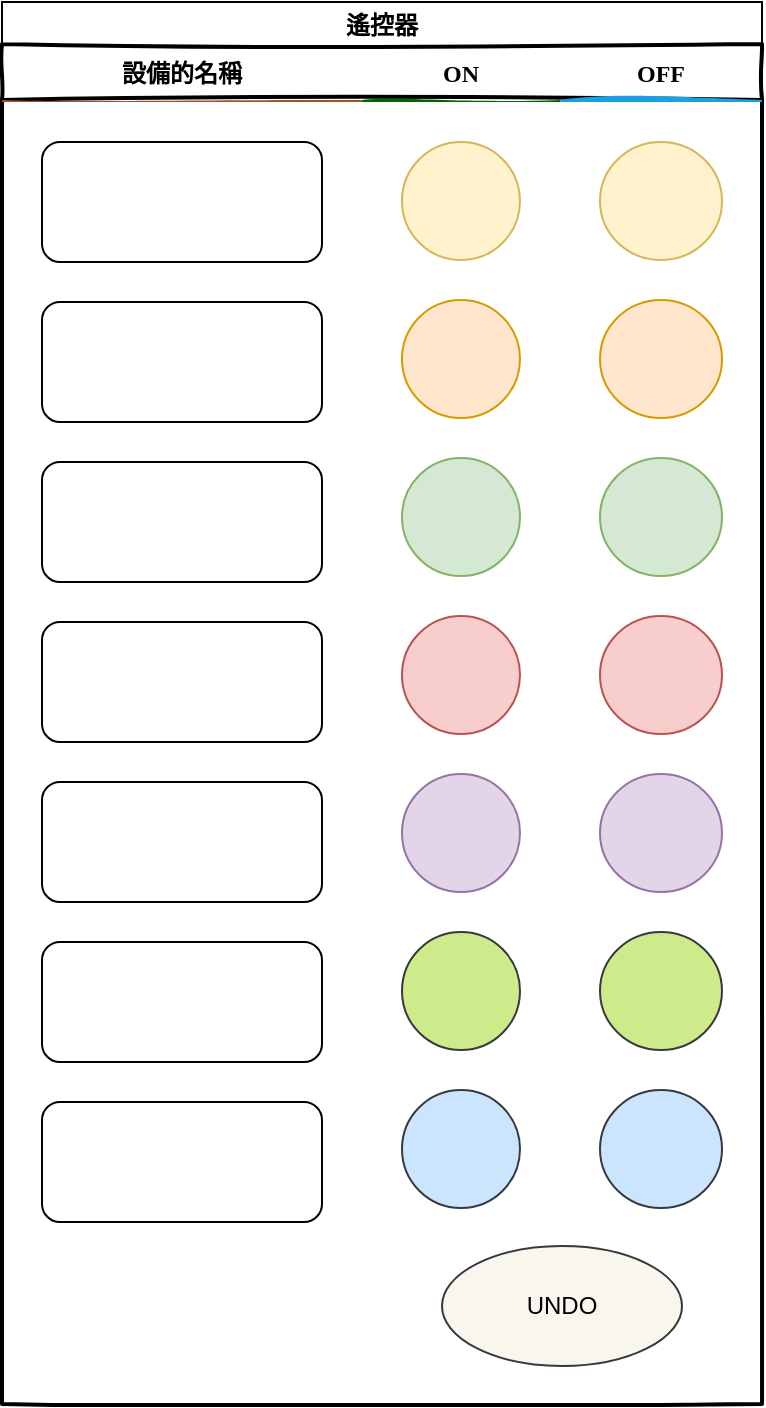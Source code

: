<mxfile version="24.0.4" type="device">
  <diagram id="wFE0QG_FPsp0jaGvCLVb" name="Page-1">
    <mxGraphModel dx="792" dy="1180" grid="1" gridSize="10" guides="1" tooltips="1" connect="1" arrows="1" fold="1" page="1" pageScale="1" pageWidth="850" pageHeight="1100" math="0" shadow="0">
      <root>
        <mxCell id="0" />
        <mxCell id="1" parent="0" />
        <mxCell id="IWNVrD0CwN1Z09WTIyt--16" value="遙控器" style="swimlane;whiteSpace=wrap;html=1;" vertex="1" parent="1">
          <mxGeometry x="40" y="69" width="380" height="701" as="geometry" />
        </mxCell>
        <mxCell id="_5mSTuPxr-ZiKRkBDSY7-1" value="" style="swimlane;fontStyle=2;childLayout=stackLayout;horizontal=1;startSize=28;horizontalStack=1;resizeParent=1;resizeParentMax=0;resizeLast=0;collapsible=0;marginBottom=0;swimlaneFillColor=none;fontFamily=Permanent Marker;fontSize=16;points=[];verticalAlign=top;stackBorder=0;resizable=1;strokeWidth=2;sketch=1;disableMultiStroke=1;" parent="1" vertex="1">
          <mxGeometry x="40" y="90" width="380" height="680" as="geometry" />
        </mxCell>
        <object label="設備的名稱" status="New" id="_5mSTuPxr-ZiKRkBDSY7-2">
          <mxCell style="swimlane;strokeWidth=2;fontFamily=Permanent Marker;html=0;startSize=1;verticalAlign=bottom;spacingBottom=5;points=[];childLayout=stackLayout;stackBorder=20;stackSpacing=20;resizeLast=0;resizeParent=1;horizontalStack=0;collapsible=0;sketch=1;strokeColor=none;fillStyle=solid;fillColor=#A0522D;" parent="_5mSTuPxr-ZiKRkBDSY7-1" vertex="1">
            <mxGeometry y="28" width="180" height="652" as="geometry" />
          </mxCell>
        </object>
        <mxCell id="IWNVrD0CwN1Z09WTIyt--1" value="" style="rounded=1;whiteSpace=wrap;html=1;" vertex="1" parent="_5mSTuPxr-ZiKRkBDSY7-2">
          <mxGeometry x="20" y="21" width="140" height="60" as="geometry" />
        </mxCell>
        <mxCell id="IWNVrD0CwN1Z09WTIyt--14" value="" style="rounded=1;whiteSpace=wrap;html=1;" vertex="1" parent="_5mSTuPxr-ZiKRkBDSY7-2">
          <mxGeometry x="20" y="101" width="140" height="60" as="geometry" />
        </mxCell>
        <mxCell id="IWNVrD0CwN1Z09WTIyt--3" value="" style="rounded=1;whiteSpace=wrap;html=1;" vertex="1" parent="_5mSTuPxr-ZiKRkBDSY7-2">
          <mxGeometry x="20" y="181" width="140" height="60" as="geometry" />
        </mxCell>
        <mxCell id="IWNVrD0CwN1Z09WTIyt--6" value="" style="rounded=1;whiteSpace=wrap;html=1;" vertex="1" parent="_5mSTuPxr-ZiKRkBDSY7-2">
          <mxGeometry x="20" y="261" width="140" height="60" as="geometry" />
        </mxCell>
        <mxCell id="IWNVrD0CwN1Z09WTIyt--7" value="" style="rounded=1;whiteSpace=wrap;html=1;" vertex="1" parent="_5mSTuPxr-ZiKRkBDSY7-2">
          <mxGeometry x="20" y="341" width="140" height="60" as="geometry" />
        </mxCell>
        <mxCell id="IWNVrD0CwN1Z09WTIyt--13" value="" style="rounded=1;whiteSpace=wrap;html=1;" vertex="1" parent="_5mSTuPxr-ZiKRkBDSY7-2">
          <mxGeometry x="20" y="421" width="140" height="60" as="geometry" />
        </mxCell>
        <mxCell id="IWNVrD0CwN1Z09WTIyt--15" value="" style="rounded=1;whiteSpace=wrap;html=1;" vertex="1" parent="_5mSTuPxr-ZiKRkBDSY7-2">
          <mxGeometry x="20" y="501" width="140" height="60" as="geometry" />
        </mxCell>
        <object label="ON" status="In progress" id="_5mSTuPxr-ZiKRkBDSY7-6">
          <mxCell style="swimlane;strokeWidth=2;fontFamily=Permanent Marker;html=0;startSize=1;verticalAlign=bottom;spacingBottom=5;points=[];childLayout=stackLayout;stackBorder=20;stackSpacing=20;resizeLast=0;resizeParent=1;horizontalStack=0;collapsible=0;sketch=1;strokeColor=none;fillStyle=solid;fillColor=#006600;" parent="_5mSTuPxr-ZiKRkBDSY7-1" vertex="1">
            <mxGeometry x="180" y="28" width="99" height="652" as="geometry" />
          </mxCell>
        </object>
        <mxCell id="IWNVrD0CwN1Z09WTIyt--18" value="" style="ellipse;whiteSpace=wrap;html=1;aspect=fixed;fillColor=#fff2cc;strokeColor=#d6b656;" vertex="1" parent="_5mSTuPxr-ZiKRkBDSY7-6">
          <mxGeometry x="20" y="21" width="59" height="59" as="geometry" />
        </mxCell>
        <mxCell id="IWNVrD0CwN1Z09WTIyt--22" value="" style="ellipse;whiteSpace=wrap;html=1;aspect=fixed;fillColor=#ffe6cc;strokeColor=#d79b00;" vertex="1" parent="_5mSTuPxr-ZiKRkBDSY7-6">
          <mxGeometry x="20" y="100" width="59" height="59" as="geometry" />
        </mxCell>
        <mxCell id="IWNVrD0CwN1Z09WTIyt--23" value="" style="ellipse;whiteSpace=wrap;html=1;aspect=fixed;fillColor=#d5e8d4;strokeColor=#82b366;" vertex="1" parent="_5mSTuPxr-ZiKRkBDSY7-6">
          <mxGeometry x="20" y="179" width="59" height="59" as="geometry" />
        </mxCell>
        <mxCell id="IWNVrD0CwN1Z09WTIyt--24" value="" style="ellipse;whiteSpace=wrap;html=1;aspect=fixed;fillColor=#f8cecc;strokeColor=#b85450;" vertex="1" parent="_5mSTuPxr-ZiKRkBDSY7-6">
          <mxGeometry x="20" y="258" width="59" height="59" as="geometry" />
        </mxCell>
        <mxCell id="IWNVrD0CwN1Z09WTIyt--25" value="" style="ellipse;whiteSpace=wrap;html=1;aspect=fixed;fillColor=#e1d5e7;strokeColor=#9673a6;" vertex="1" parent="_5mSTuPxr-ZiKRkBDSY7-6">
          <mxGeometry x="20" y="337" width="59" height="59" as="geometry" />
        </mxCell>
        <mxCell id="IWNVrD0CwN1Z09WTIyt--26" value="" style="ellipse;whiteSpace=wrap;html=1;aspect=fixed;fillColor=#cdeb8b;strokeColor=#36393d;" vertex="1" parent="_5mSTuPxr-ZiKRkBDSY7-6">
          <mxGeometry x="20" y="416" width="59" height="59" as="geometry" />
        </mxCell>
        <mxCell id="IWNVrD0CwN1Z09WTIyt--27" value="" style="ellipse;whiteSpace=wrap;html=1;aspect=fixed;fillColor=#cce5ff;strokeColor=#36393d;" vertex="1" parent="_5mSTuPxr-ZiKRkBDSY7-6">
          <mxGeometry x="20" y="495" width="59" height="59" as="geometry" />
        </mxCell>
        <object label="OFF" status="Completed" id="_5mSTuPxr-ZiKRkBDSY7-9">
          <mxCell style="swimlane;strokeWidth=2;fontFamily=Permanent Marker;html=0;startSize=1;verticalAlign=bottom;spacingBottom=5;points=[];childLayout=stackLayout;stackBorder=20;stackSpacing=20;resizeLast=0;resizeParent=1;horizontalStack=0;collapsible=0;sketch=1;strokeColor=none;fillStyle=solid;fillColor=#1BA1E2;" parent="_5mSTuPxr-ZiKRkBDSY7-1" vertex="1">
            <mxGeometry x="279" y="28" width="101" height="652" as="geometry" />
          </mxCell>
        </object>
        <mxCell id="IWNVrD0CwN1Z09WTIyt--28" value="" style="ellipse;whiteSpace=wrap;html=1;aspect=fixed;fillColor=#fff2cc;strokeColor=#d6b656;" vertex="1" parent="_5mSTuPxr-ZiKRkBDSY7-9">
          <mxGeometry x="20" y="21" width="61" height="59" as="geometry" />
        </mxCell>
        <mxCell id="IWNVrD0CwN1Z09WTIyt--29" value="" style="ellipse;whiteSpace=wrap;html=1;aspect=fixed;fillColor=#ffe6cc;strokeColor=#d79b00;" vertex="1" parent="_5mSTuPxr-ZiKRkBDSY7-9">
          <mxGeometry x="20" y="100" width="61" height="59" as="geometry" />
        </mxCell>
        <mxCell id="IWNVrD0CwN1Z09WTIyt--30" value="" style="ellipse;whiteSpace=wrap;html=1;aspect=fixed;fillColor=#d5e8d4;strokeColor=#82b366;" vertex="1" parent="_5mSTuPxr-ZiKRkBDSY7-9">
          <mxGeometry x="20" y="179" width="61" height="59" as="geometry" />
        </mxCell>
        <mxCell id="IWNVrD0CwN1Z09WTIyt--31" value="" style="ellipse;whiteSpace=wrap;html=1;aspect=fixed;fillColor=#f8cecc;strokeColor=#b85450;" vertex="1" parent="_5mSTuPxr-ZiKRkBDSY7-9">
          <mxGeometry x="20" y="258" width="61" height="59" as="geometry" />
        </mxCell>
        <mxCell id="IWNVrD0CwN1Z09WTIyt--32" value="" style="ellipse;whiteSpace=wrap;html=1;aspect=fixed;fillColor=#e1d5e7;strokeColor=#9673a6;" vertex="1" parent="_5mSTuPxr-ZiKRkBDSY7-9">
          <mxGeometry x="20" y="337" width="61" height="59" as="geometry" />
        </mxCell>
        <mxCell id="IWNVrD0CwN1Z09WTIyt--33" value="" style="ellipse;whiteSpace=wrap;html=1;aspect=fixed;fillColor=#cdeb8b;strokeColor=#36393d;" vertex="1" parent="_5mSTuPxr-ZiKRkBDSY7-9">
          <mxGeometry x="20" y="416" width="61" height="59" as="geometry" />
        </mxCell>
        <mxCell id="IWNVrD0CwN1Z09WTIyt--34" value="" style="ellipse;whiteSpace=wrap;html=1;aspect=fixed;fillColor=#cce5ff;strokeColor=#36393d;" vertex="1" parent="_5mSTuPxr-ZiKRkBDSY7-9">
          <mxGeometry x="20" y="495" width="61" height="59" as="geometry" />
        </mxCell>
        <mxCell id="IWNVrD0CwN1Z09WTIyt--35" value="UNDO" style="ellipse;whiteSpace=wrap;html=1;fillColor=#f9f7ed;strokeColor=#36393d;" vertex="1" parent="1">
          <mxGeometry x="260" y="691" width="120" height="60" as="geometry" />
        </mxCell>
      </root>
    </mxGraphModel>
  </diagram>
</mxfile>
